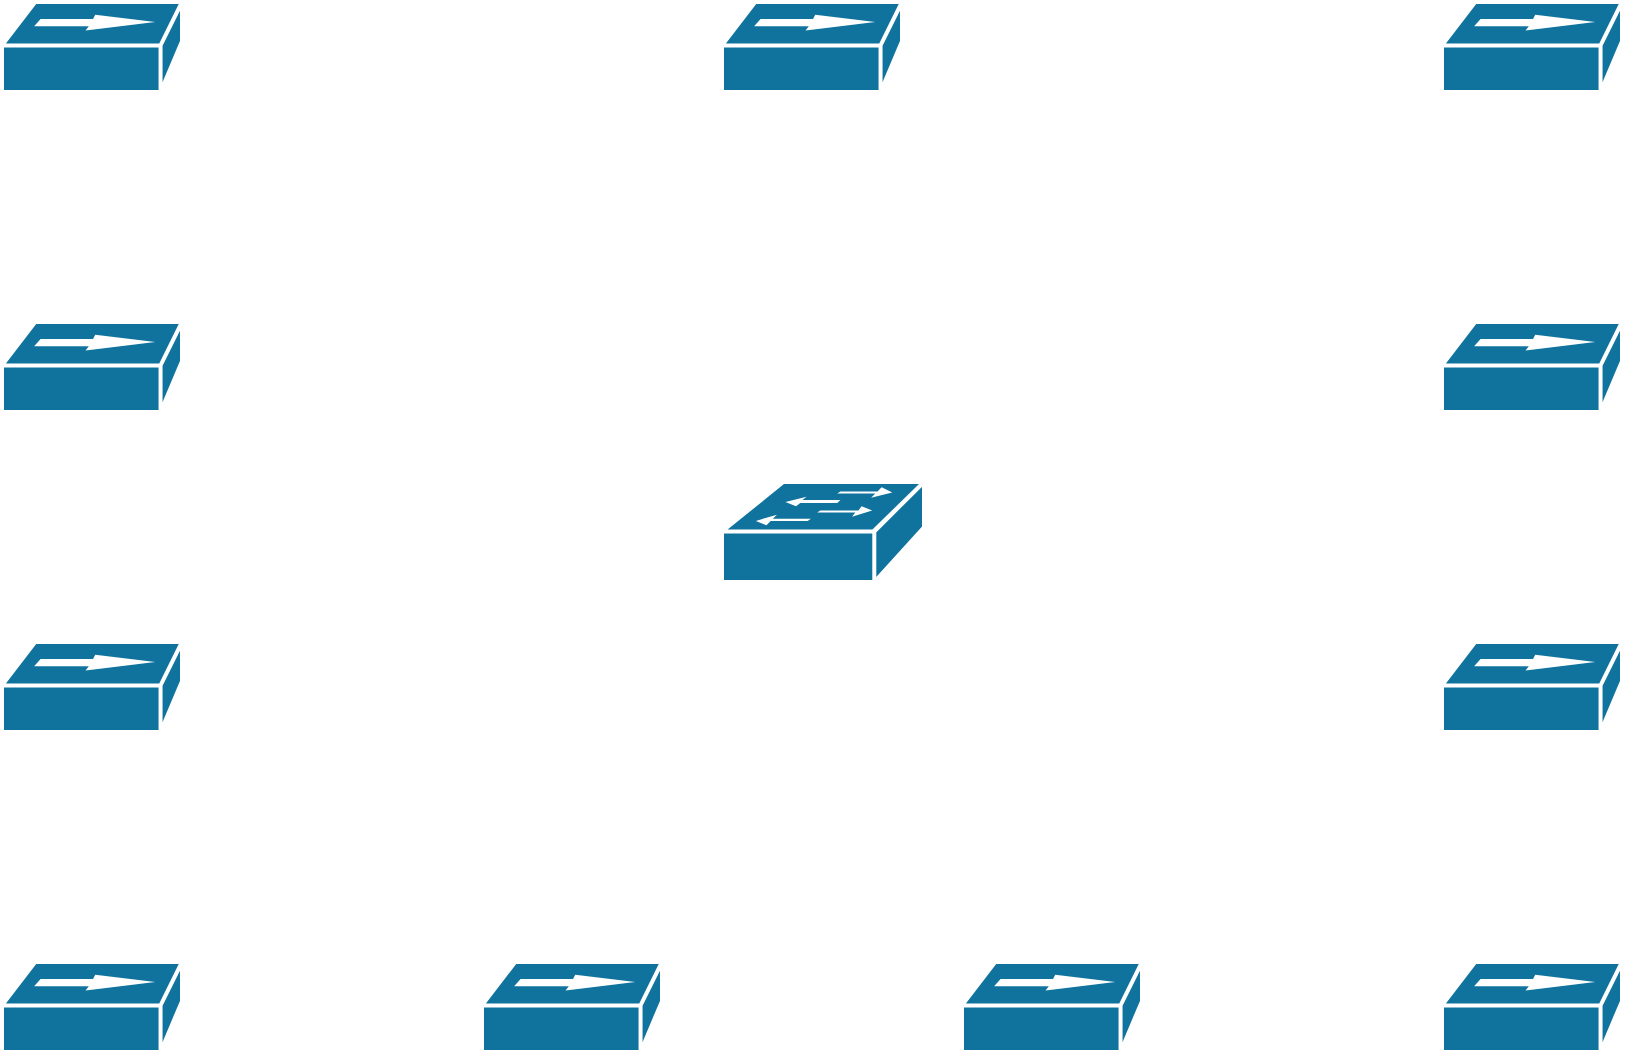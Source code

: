 <mxfile version="14.1.1" type="github">
  <diagram id="LnlG92Ai7YdgMcjOEeVZ" name="Page-1">
    <mxGraphModel dx="2031" dy="1134" grid="1" gridSize="10" guides="1" tooltips="1" connect="1" arrows="1" fold="1" page="1" pageScale="1" pageWidth="1100" pageHeight="1100" math="0" shadow="0">
      <root>
        <mxCell id="0" />
        <mxCell id="1" parent="0" />
        <mxCell id="0GmbWY5BwfIkLPfSBu4r-1" value="" style="shape=mxgraph.cisco.switches.workgroup_switch;html=1;dashed=0;fillColor=#10739E;strokeColor=#ffffff;strokeWidth=2;verticalLabelPosition=bottom;verticalAlign=top;fontFamily=Helvetica;fontSize=36;fontColor=#FFB366" vertex="1" parent="1">
          <mxGeometry x="520" y="520" width="101" height="50" as="geometry" />
        </mxCell>
        <mxCell id="0GmbWY5BwfIkLPfSBu4r-3" value="" style="shape=mxgraph.cisco.hubs_and_gateways.100baset_hub;html=1;dashed=0;fillColor=#10739E;strokeColor=#ffffff;strokeWidth=2;verticalLabelPosition=bottom;verticalAlign=top;fontFamily=Helvetica;fontSize=36;fontColor=#FFB366" vertex="1" parent="1">
          <mxGeometry x="880" y="760" width="90" height="45" as="geometry" />
        </mxCell>
        <mxCell id="0GmbWY5BwfIkLPfSBu4r-4" value="" style="shape=mxgraph.cisco.hubs_and_gateways.100baset_hub;html=1;dashed=0;fillColor=#10739E;strokeColor=#ffffff;strokeWidth=2;verticalLabelPosition=bottom;verticalAlign=top;fontFamily=Helvetica;fontSize=36;fontColor=#FFB366" vertex="1" parent="1">
          <mxGeometry x="160" y="440" width="90" height="45" as="geometry" />
        </mxCell>
        <mxCell id="0GmbWY5BwfIkLPfSBu4r-5" value="" style="shape=mxgraph.cisco.hubs_and_gateways.100baset_hub;html=1;dashed=0;fillColor=#10739E;strokeColor=#ffffff;strokeWidth=2;verticalLabelPosition=bottom;verticalAlign=top;fontFamily=Helvetica;fontSize=36;fontColor=#FFB366" vertex="1" parent="1">
          <mxGeometry x="880" y="440" width="90" height="45" as="geometry" />
        </mxCell>
        <mxCell id="0GmbWY5BwfIkLPfSBu4r-6" value="" style="shape=mxgraph.cisco.hubs_and_gateways.100baset_hub;html=1;dashed=0;fillColor=#10739E;strokeColor=#ffffff;strokeWidth=2;verticalLabelPosition=bottom;verticalAlign=top;fontFamily=Helvetica;fontSize=36;fontColor=#FFB366" vertex="1" parent="1">
          <mxGeometry x="880" y="600" width="90" height="45" as="geometry" />
        </mxCell>
        <mxCell id="0GmbWY5BwfIkLPfSBu4r-7" value="" style="shape=mxgraph.cisco.hubs_and_gateways.100baset_hub;html=1;dashed=0;fillColor=#10739E;strokeColor=#ffffff;strokeWidth=2;verticalLabelPosition=bottom;verticalAlign=top;fontFamily=Helvetica;fontSize=36;fontColor=#FFB366" vertex="1" parent="1">
          <mxGeometry x="160" y="760" width="90" height="45" as="geometry" />
        </mxCell>
        <mxCell id="0GmbWY5BwfIkLPfSBu4r-8" value="" style="shape=mxgraph.cisco.hubs_and_gateways.100baset_hub;html=1;dashed=0;fillColor=#10739E;strokeColor=#ffffff;strokeWidth=2;verticalLabelPosition=bottom;verticalAlign=top;fontFamily=Helvetica;fontSize=36;fontColor=#FFB366" vertex="1" parent="1">
          <mxGeometry x="160" y="600" width="90" height="45" as="geometry" />
        </mxCell>
        <mxCell id="0GmbWY5BwfIkLPfSBu4r-9" value="" style="shape=mxgraph.cisco.hubs_and_gateways.100baset_hub;html=1;dashed=0;fillColor=#10739E;strokeColor=#ffffff;strokeWidth=2;verticalLabelPosition=bottom;verticalAlign=top;fontFamily=Helvetica;fontSize=36;fontColor=#FFB366" vertex="1" parent="1">
          <mxGeometry x="160" y="280" width="90" height="45" as="geometry" />
        </mxCell>
        <mxCell id="0GmbWY5BwfIkLPfSBu4r-10" value="" style="shape=mxgraph.cisco.hubs_and_gateways.100baset_hub;html=1;dashed=0;fillColor=#10739E;strokeColor=#ffffff;strokeWidth=2;verticalLabelPosition=bottom;verticalAlign=top;fontFamily=Helvetica;fontSize=36;fontColor=#FFB366" vertex="1" parent="1">
          <mxGeometry x="640" y="760" width="90" height="45" as="geometry" />
        </mxCell>
        <mxCell id="0GmbWY5BwfIkLPfSBu4r-11" value="" style="shape=mxgraph.cisco.hubs_and_gateways.100baset_hub;html=1;dashed=0;fillColor=#10739E;strokeColor=#ffffff;strokeWidth=2;verticalLabelPosition=bottom;verticalAlign=top;fontFamily=Helvetica;fontSize=36;fontColor=#FFB366" vertex="1" parent="1">
          <mxGeometry x="400" y="760" width="90" height="45" as="geometry" />
        </mxCell>
        <mxCell id="0GmbWY5BwfIkLPfSBu4r-13" value="" style="shape=mxgraph.cisco.hubs_and_gateways.100baset_hub;html=1;dashed=0;fillColor=#10739E;strokeColor=#ffffff;strokeWidth=2;verticalLabelPosition=bottom;verticalAlign=top;fontFamily=Helvetica;fontSize=36;fontColor=#FFB366" vertex="1" parent="1">
          <mxGeometry x="880" y="280" width="90" height="45" as="geometry" />
        </mxCell>
        <mxCell id="0GmbWY5BwfIkLPfSBu4r-14" value="" style="shape=mxgraph.cisco.hubs_and_gateways.100baset_hub;html=1;dashed=0;fillColor=#10739E;strokeColor=#ffffff;strokeWidth=2;verticalLabelPosition=bottom;verticalAlign=top;fontFamily=Helvetica;fontSize=36;fontColor=#FFB366" vertex="1" parent="1">
          <mxGeometry x="520" y="280" width="90" height="45" as="geometry" />
        </mxCell>
      </root>
    </mxGraphModel>
  </diagram>
</mxfile>

